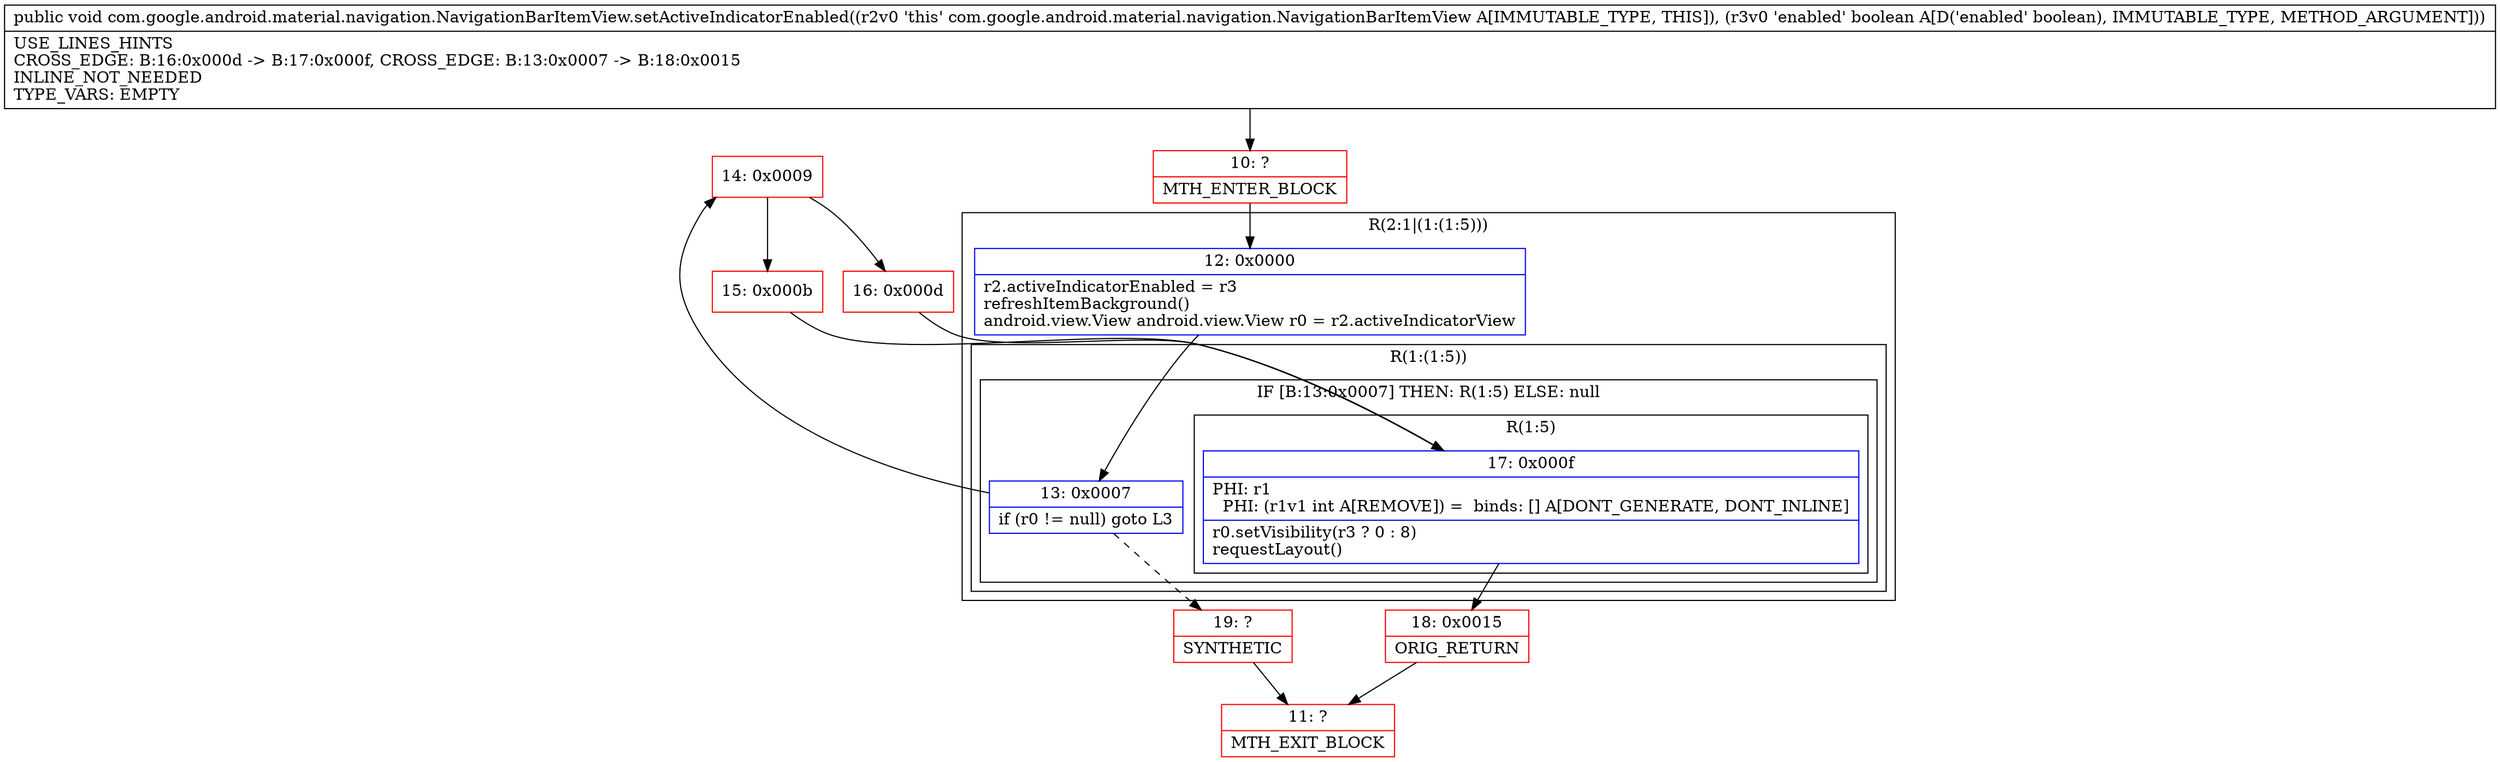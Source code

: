 digraph "CFG forcom.google.android.material.navigation.NavigationBarItemView.setActiveIndicatorEnabled(Z)V" {
subgraph cluster_Region_801109279 {
label = "R(2:1|(1:(1:5)))";
node [shape=record,color=blue];
Node_12 [shape=record,label="{12\:\ 0x0000|r2.activeIndicatorEnabled = r3\lrefreshItemBackground()\landroid.view.View android.view.View r0 = r2.activeIndicatorView\l}"];
subgraph cluster_Region_547325068 {
label = "R(1:(1:5))";
node [shape=record,color=blue];
subgraph cluster_IfRegion_1466954846 {
label = "IF [B:13:0x0007] THEN: R(1:5) ELSE: null";
node [shape=record,color=blue];
Node_13 [shape=record,label="{13\:\ 0x0007|if (r0 != null) goto L3\l}"];
subgraph cluster_Region_1868924199 {
label = "R(1:5)";
node [shape=record,color=blue];
Node_17 [shape=record,label="{17\:\ 0x000f|PHI: r1 \l  PHI: (r1v1 int A[REMOVE]) =  binds: [] A[DONT_GENERATE, DONT_INLINE]\l|r0.setVisibility(r3 ? 0 : 8)\lrequestLayout()\l}"];
}
}
}
}
Node_10 [shape=record,color=red,label="{10\:\ ?|MTH_ENTER_BLOCK\l}"];
Node_14 [shape=record,color=red,label="{14\:\ 0x0009}"];
Node_15 [shape=record,color=red,label="{15\:\ 0x000b}"];
Node_18 [shape=record,color=red,label="{18\:\ 0x0015|ORIG_RETURN\l}"];
Node_11 [shape=record,color=red,label="{11\:\ ?|MTH_EXIT_BLOCK\l}"];
Node_16 [shape=record,color=red,label="{16\:\ 0x000d}"];
Node_19 [shape=record,color=red,label="{19\:\ ?|SYNTHETIC\l}"];
MethodNode[shape=record,label="{public void com.google.android.material.navigation.NavigationBarItemView.setActiveIndicatorEnabled((r2v0 'this' com.google.android.material.navigation.NavigationBarItemView A[IMMUTABLE_TYPE, THIS]), (r3v0 'enabled' boolean A[D('enabled' boolean), IMMUTABLE_TYPE, METHOD_ARGUMENT]))  | USE_LINES_HINTS\lCROSS_EDGE: B:16:0x000d \-\> B:17:0x000f, CROSS_EDGE: B:13:0x0007 \-\> B:18:0x0015\lINLINE_NOT_NEEDED\lTYPE_VARS: EMPTY\l}"];
MethodNode -> Node_10;Node_12 -> Node_13;
Node_13 -> Node_14;
Node_13 -> Node_19[style=dashed];
Node_17 -> Node_18;
Node_10 -> Node_12;
Node_14 -> Node_15;
Node_14 -> Node_16;
Node_15 -> Node_17;
Node_18 -> Node_11;
Node_16 -> Node_17;
Node_19 -> Node_11;
}

